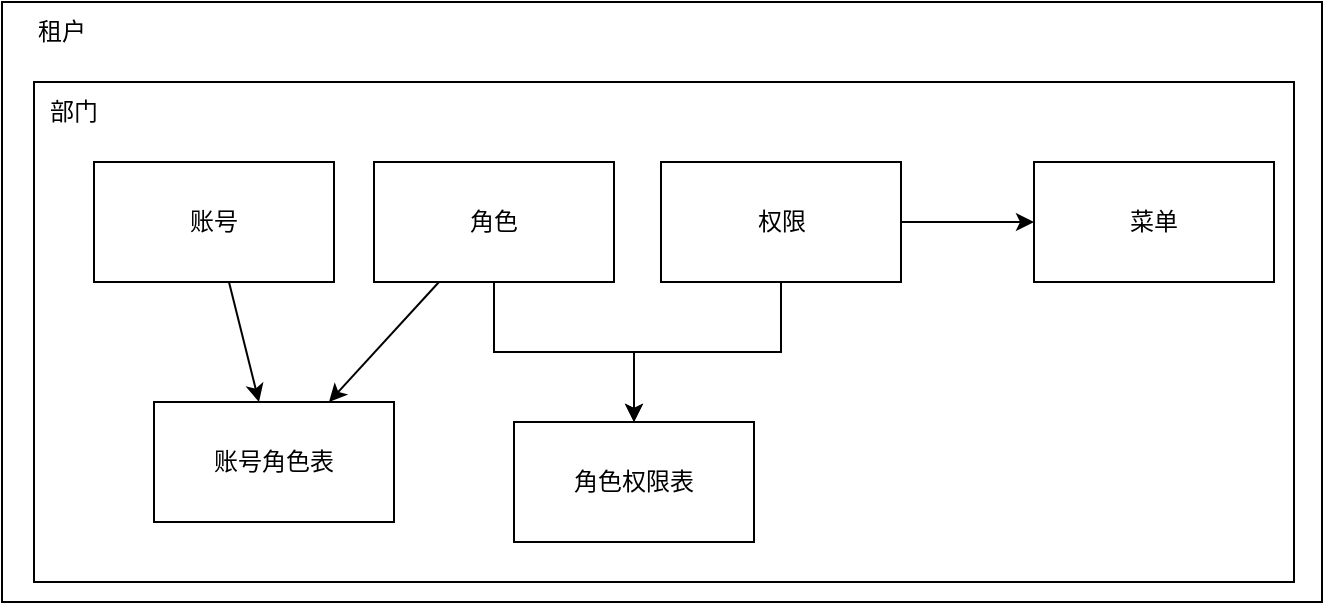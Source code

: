 <mxfile version="23.1.1" type="github">
  <diagram name="第 1 页" id="pKNQLKkDkJxgXksjzsEI">
    <mxGraphModel dx="1434" dy="746" grid="1" gridSize="10" guides="1" tooltips="1" connect="1" arrows="1" fold="1" page="1" pageScale="1" pageWidth="827" pageHeight="1169" math="0" shadow="0">
      <root>
        <mxCell id="0" />
        <mxCell id="1" parent="0" />
        <mxCell id="SjsSmUahBylaNnkd-Bef-1" value="" style="rounded=0;whiteSpace=wrap;html=1;" vertex="1" parent="1">
          <mxGeometry x="24" y="40" width="660" height="300" as="geometry" />
        </mxCell>
        <mxCell id="SjsSmUahBylaNnkd-Bef-2" value="租户" style="text;html=1;strokeColor=none;fillColor=none;align=center;verticalAlign=middle;whiteSpace=wrap;rounded=0;" vertex="1" parent="1">
          <mxGeometry x="24" y="40" width="60" height="30" as="geometry" />
        </mxCell>
        <mxCell id="SjsSmUahBylaNnkd-Bef-5" value="" style="rounded=0;whiteSpace=wrap;html=1;" vertex="1" parent="1">
          <mxGeometry x="40" y="80" width="630" height="250" as="geometry" />
        </mxCell>
        <mxCell id="SjsSmUahBylaNnkd-Bef-19" style="rounded=0;orthogonalLoop=1;jettySize=auto;html=1;" edge="1" parent="1" source="SjsSmUahBylaNnkd-Bef-3" target="SjsSmUahBylaNnkd-Bef-8">
          <mxGeometry relative="1" as="geometry" />
        </mxCell>
        <mxCell id="SjsSmUahBylaNnkd-Bef-3" value="账号" style="rounded=0;whiteSpace=wrap;html=1;" vertex="1" parent="1">
          <mxGeometry x="70" y="120" width="120" height="60" as="geometry" />
        </mxCell>
        <mxCell id="SjsSmUahBylaNnkd-Bef-20" style="rounded=0;orthogonalLoop=1;jettySize=auto;html=1;" edge="1" parent="1" source="SjsSmUahBylaNnkd-Bef-4" target="SjsSmUahBylaNnkd-Bef-8">
          <mxGeometry relative="1" as="geometry" />
        </mxCell>
        <mxCell id="SjsSmUahBylaNnkd-Bef-21" style="edgeStyle=orthogonalEdgeStyle;rounded=0;orthogonalLoop=1;jettySize=auto;html=1;" edge="1" parent="1" source="SjsSmUahBylaNnkd-Bef-4" target="SjsSmUahBylaNnkd-Bef-9">
          <mxGeometry relative="1" as="geometry" />
        </mxCell>
        <mxCell id="SjsSmUahBylaNnkd-Bef-4" value="角色" style="rounded=0;whiteSpace=wrap;html=1;" vertex="1" parent="1">
          <mxGeometry x="210" y="120" width="120" height="60" as="geometry" />
        </mxCell>
        <mxCell id="SjsSmUahBylaNnkd-Bef-22" style="edgeStyle=orthogonalEdgeStyle;rounded=0;orthogonalLoop=1;jettySize=auto;html=1;entryX=0.5;entryY=0;entryDx=0;entryDy=0;" edge="1" parent="1" source="SjsSmUahBylaNnkd-Bef-6" target="SjsSmUahBylaNnkd-Bef-9">
          <mxGeometry relative="1" as="geometry" />
        </mxCell>
        <mxCell id="SjsSmUahBylaNnkd-Bef-23" style="edgeStyle=orthogonalEdgeStyle;rounded=0;orthogonalLoop=1;jettySize=auto;html=1;exitX=1;exitY=0.5;exitDx=0;exitDy=0;" edge="1" parent="1" source="SjsSmUahBylaNnkd-Bef-6" target="SjsSmUahBylaNnkd-Bef-10">
          <mxGeometry relative="1" as="geometry" />
        </mxCell>
        <mxCell id="SjsSmUahBylaNnkd-Bef-6" value="权限" style="rounded=0;whiteSpace=wrap;html=1;" vertex="1" parent="1">
          <mxGeometry x="353.5" y="120" width="120" height="60" as="geometry" />
        </mxCell>
        <mxCell id="SjsSmUahBylaNnkd-Bef-8" value="账号角色表" style="rounded=0;whiteSpace=wrap;html=1;" vertex="1" parent="1">
          <mxGeometry x="100" y="240" width="120" height="60" as="geometry" />
        </mxCell>
        <mxCell id="SjsSmUahBylaNnkd-Bef-9" value="角色权限表" style="rounded=0;whiteSpace=wrap;html=1;" vertex="1" parent="1">
          <mxGeometry x="280" y="250" width="120" height="60" as="geometry" />
        </mxCell>
        <mxCell id="SjsSmUahBylaNnkd-Bef-10" value="菜单" style="rounded=0;whiteSpace=wrap;html=1;" vertex="1" parent="1">
          <mxGeometry x="540" y="120" width="120" height="60" as="geometry" />
        </mxCell>
        <mxCell id="SjsSmUahBylaNnkd-Bef-12" style="edgeStyle=orthogonalEdgeStyle;rounded=0;orthogonalLoop=1;jettySize=auto;html=1;exitX=0.5;exitY=1;exitDx=0;exitDy=0;" edge="1" parent="1">
          <mxGeometry relative="1" as="geometry">
            <mxPoint x="510" y="260" as="sourcePoint" />
            <mxPoint x="510" y="260" as="targetPoint" />
          </mxGeometry>
        </mxCell>
        <mxCell id="SjsSmUahBylaNnkd-Bef-25" value="部门" style="text;html=1;strokeColor=none;fillColor=none;align=center;verticalAlign=middle;whiteSpace=wrap;rounded=0;" vertex="1" parent="1">
          <mxGeometry x="30" y="80" width="60" height="30" as="geometry" />
        </mxCell>
      </root>
    </mxGraphModel>
  </diagram>
</mxfile>
